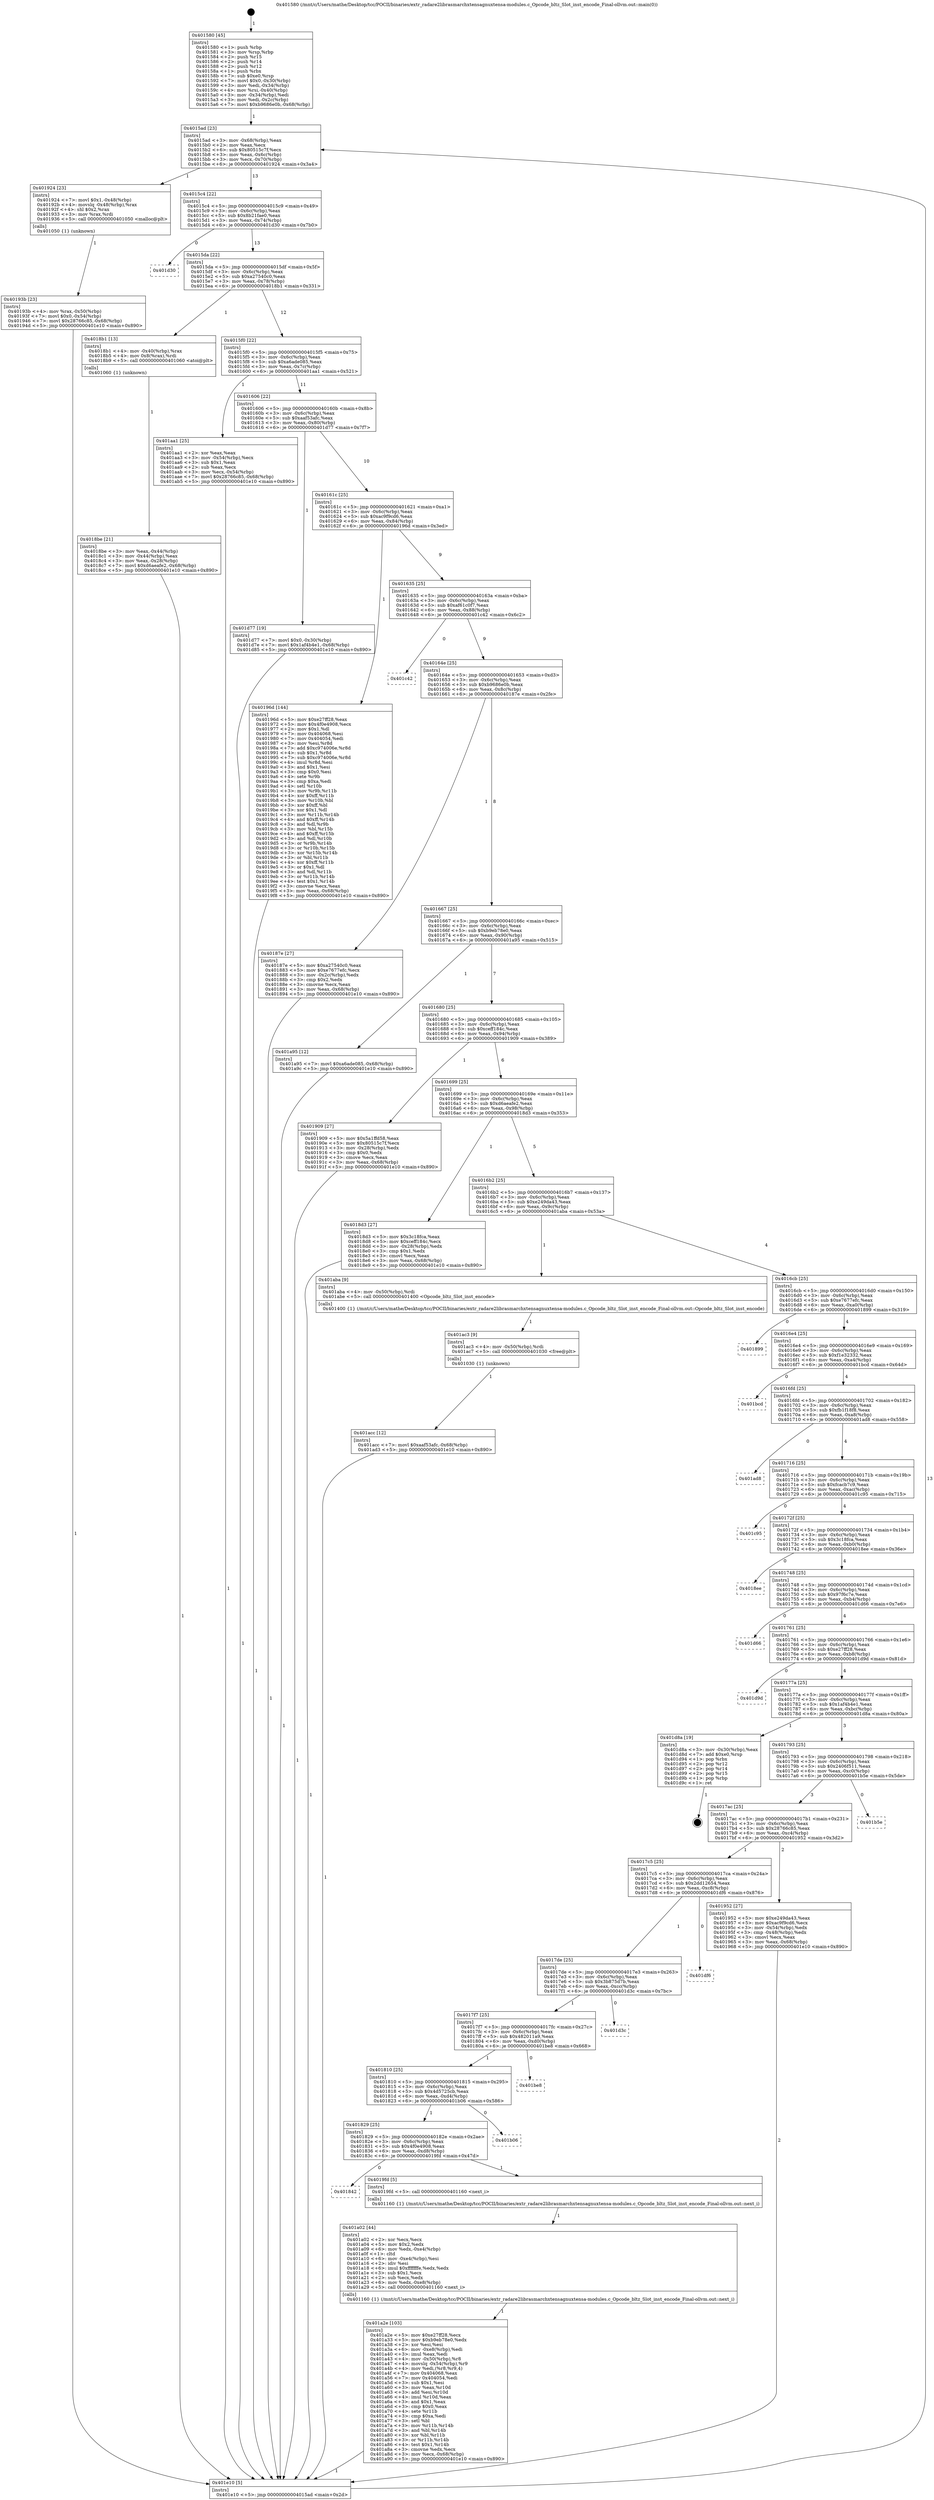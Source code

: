 digraph "0x401580" {
  label = "0x401580 (/mnt/c/Users/mathe/Desktop/tcc/POCII/binaries/extr_radare2librasmarchxtensagnuxtensa-modules.c_Opcode_bltz_Slot_inst_encode_Final-ollvm.out::main(0))"
  labelloc = "t"
  node[shape=record]

  Entry [label="",width=0.3,height=0.3,shape=circle,fillcolor=black,style=filled]
  "0x4015ad" [label="{
     0x4015ad [23]\l
     | [instrs]\l
     &nbsp;&nbsp;0x4015ad \<+3\>: mov -0x68(%rbp),%eax\l
     &nbsp;&nbsp;0x4015b0 \<+2\>: mov %eax,%ecx\l
     &nbsp;&nbsp;0x4015b2 \<+6\>: sub $0x80515c7f,%ecx\l
     &nbsp;&nbsp;0x4015b8 \<+3\>: mov %eax,-0x6c(%rbp)\l
     &nbsp;&nbsp;0x4015bb \<+3\>: mov %ecx,-0x70(%rbp)\l
     &nbsp;&nbsp;0x4015be \<+6\>: je 0000000000401924 \<main+0x3a4\>\l
  }"]
  "0x401924" [label="{
     0x401924 [23]\l
     | [instrs]\l
     &nbsp;&nbsp;0x401924 \<+7\>: movl $0x1,-0x48(%rbp)\l
     &nbsp;&nbsp;0x40192b \<+4\>: movslq -0x48(%rbp),%rax\l
     &nbsp;&nbsp;0x40192f \<+4\>: shl $0x2,%rax\l
     &nbsp;&nbsp;0x401933 \<+3\>: mov %rax,%rdi\l
     &nbsp;&nbsp;0x401936 \<+5\>: call 0000000000401050 \<malloc@plt\>\l
     | [calls]\l
     &nbsp;&nbsp;0x401050 \{1\} (unknown)\l
  }"]
  "0x4015c4" [label="{
     0x4015c4 [22]\l
     | [instrs]\l
     &nbsp;&nbsp;0x4015c4 \<+5\>: jmp 00000000004015c9 \<main+0x49\>\l
     &nbsp;&nbsp;0x4015c9 \<+3\>: mov -0x6c(%rbp),%eax\l
     &nbsp;&nbsp;0x4015cc \<+5\>: sub $0x8b21fae0,%eax\l
     &nbsp;&nbsp;0x4015d1 \<+3\>: mov %eax,-0x74(%rbp)\l
     &nbsp;&nbsp;0x4015d4 \<+6\>: je 0000000000401d30 \<main+0x7b0\>\l
  }"]
  Exit [label="",width=0.3,height=0.3,shape=circle,fillcolor=black,style=filled,peripheries=2]
  "0x401d30" [label="{
     0x401d30\l
  }", style=dashed]
  "0x4015da" [label="{
     0x4015da [22]\l
     | [instrs]\l
     &nbsp;&nbsp;0x4015da \<+5\>: jmp 00000000004015df \<main+0x5f\>\l
     &nbsp;&nbsp;0x4015df \<+3\>: mov -0x6c(%rbp),%eax\l
     &nbsp;&nbsp;0x4015e2 \<+5\>: sub $0xa27540c0,%eax\l
     &nbsp;&nbsp;0x4015e7 \<+3\>: mov %eax,-0x78(%rbp)\l
     &nbsp;&nbsp;0x4015ea \<+6\>: je 00000000004018b1 \<main+0x331\>\l
  }"]
  "0x401acc" [label="{
     0x401acc [12]\l
     | [instrs]\l
     &nbsp;&nbsp;0x401acc \<+7\>: movl $0xaaf53afc,-0x68(%rbp)\l
     &nbsp;&nbsp;0x401ad3 \<+5\>: jmp 0000000000401e10 \<main+0x890\>\l
  }"]
  "0x4018b1" [label="{
     0x4018b1 [13]\l
     | [instrs]\l
     &nbsp;&nbsp;0x4018b1 \<+4\>: mov -0x40(%rbp),%rax\l
     &nbsp;&nbsp;0x4018b5 \<+4\>: mov 0x8(%rax),%rdi\l
     &nbsp;&nbsp;0x4018b9 \<+5\>: call 0000000000401060 \<atoi@plt\>\l
     | [calls]\l
     &nbsp;&nbsp;0x401060 \{1\} (unknown)\l
  }"]
  "0x4015f0" [label="{
     0x4015f0 [22]\l
     | [instrs]\l
     &nbsp;&nbsp;0x4015f0 \<+5\>: jmp 00000000004015f5 \<main+0x75\>\l
     &nbsp;&nbsp;0x4015f5 \<+3\>: mov -0x6c(%rbp),%eax\l
     &nbsp;&nbsp;0x4015f8 \<+5\>: sub $0xa6ade085,%eax\l
     &nbsp;&nbsp;0x4015fd \<+3\>: mov %eax,-0x7c(%rbp)\l
     &nbsp;&nbsp;0x401600 \<+6\>: je 0000000000401aa1 \<main+0x521\>\l
  }"]
  "0x401ac3" [label="{
     0x401ac3 [9]\l
     | [instrs]\l
     &nbsp;&nbsp;0x401ac3 \<+4\>: mov -0x50(%rbp),%rdi\l
     &nbsp;&nbsp;0x401ac7 \<+5\>: call 0000000000401030 \<free@plt\>\l
     | [calls]\l
     &nbsp;&nbsp;0x401030 \{1\} (unknown)\l
  }"]
  "0x401aa1" [label="{
     0x401aa1 [25]\l
     | [instrs]\l
     &nbsp;&nbsp;0x401aa1 \<+2\>: xor %eax,%eax\l
     &nbsp;&nbsp;0x401aa3 \<+3\>: mov -0x54(%rbp),%ecx\l
     &nbsp;&nbsp;0x401aa6 \<+3\>: sub $0x1,%eax\l
     &nbsp;&nbsp;0x401aa9 \<+2\>: sub %eax,%ecx\l
     &nbsp;&nbsp;0x401aab \<+3\>: mov %ecx,-0x54(%rbp)\l
     &nbsp;&nbsp;0x401aae \<+7\>: movl $0x28766c85,-0x68(%rbp)\l
     &nbsp;&nbsp;0x401ab5 \<+5\>: jmp 0000000000401e10 \<main+0x890\>\l
  }"]
  "0x401606" [label="{
     0x401606 [22]\l
     | [instrs]\l
     &nbsp;&nbsp;0x401606 \<+5\>: jmp 000000000040160b \<main+0x8b\>\l
     &nbsp;&nbsp;0x40160b \<+3\>: mov -0x6c(%rbp),%eax\l
     &nbsp;&nbsp;0x40160e \<+5\>: sub $0xaaf53afc,%eax\l
     &nbsp;&nbsp;0x401613 \<+3\>: mov %eax,-0x80(%rbp)\l
     &nbsp;&nbsp;0x401616 \<+6\>: je 0000000000401d77 \<main+0x7f7\>\l
  }"]
  "0x401a2e" [label="{
     0x401a2e [103]\l
     | [instrs]\l
     &nbsp;&nbsp;0x401a2e \<+5\>: mov $0xe27ff28,%ecx\l
     &nbsp;&nbsp;0x401a33 \<+5\>: mov $0xb9eb78e0,%edx\l
     &nbsp;&nbsp;0x401a38 \<+2\>: xor %esi,%esi\l
     &nbsp;&nbsp;0x401a3a \<+6\>: mov -0xe8(%rbp),%edi\l
     &nbsp;&nbsp;0x401a40 \<+3\>: imul %eax,%edi\l
     &nbsp;&nbsp;0x401a43 \<+4\>: mov -0x50(%rbp),%r8\l
     &nbsp;&nbsp;0x401a47 \<+4\>: movslq -0x54(%rbp),%r9\l
     &nbsp;&nbsp;0x401a4b \<+4\>: mov %edi,(%r8,%r9,4)\l
     &nbsp;&nbsp;0x401a4f \<+7\>: mov 0x404068,%eax\l
     &nbsp;&nbsp;0x401a56 \<+7\>: mov 0x404054,%edi\l
     &nbsp;&nbsp;0x401a5d \<+3\>: sub $0x1,%esi\l
     &nbsp;&nbsp;0x401a60 \<+3\>: mov %eax,%r10d\l
     &nbsp;&nbsp;0x401a63 \<+3\>: add %esi,%r10d\l
     &nbsp;&nbsp;0x401a66 \<+4\>: imul %r10d,%eax\l
     &nbsp;&nbsp;0x401a6a \<+3\>: and $0x1,%eax\l
     &nbsp;&nbsp;0x401a6d \<+3\>: cmp $0x0,%eax\l
     &nbsp;&nbsp;0x401a70 \<+4\>: sete %r11b\l
     &nbsp;&nbsp;0x401a74 \<+3\>: cmp $0xa,%edi\l
     &nbsp;&nbsp;0x401a77 \<+3\>: setl %bl\l
     &nbsp;&nbsp;0x401a7a \<+3\>: mov %r11b,%r14b\l
     &nbsp;&nbsp;0x401a7d \<+3\>: and %bl,%r14b\l
     &nbsp;&nbsp;0x401a80 \<+3\>: xor %bl,%r11b\l
     &nbsp;&nbsp;0x401a83 \<+3\>: or %r11b,%r14b\l
     &nbsp;&nbsp;0x401a86 \<+4\>: test $0x1,%r14b\l
     &nbsp;&nbsp;0x401a8a \<+3\>: cmovne %edx,%ecx\l
     &nbsp;&nbsp;0x401a8d \<+3\>: mov %ecx,-0x68(%rbp)\l
     &nbsp;&nbsp;0x401a90 \<+5\>: jmp 0000000000401e10 \<main+0x890\>\l
  }"]
  "0x401d77" [label="{
     0x401d77 [19]\l
     | [instrs]\l
     &nbsp;&nbsp;0x401d77 \<+7\>: movl $0x0,-0x30(%rbp)\l
     &nbsp;&nbsp;0x401d7e \<+7\>: movl $0x1af4b4e1,-0x68(%rbp)\l
     &nbsp;&nbsp;0x401d85 \<+5\>: jmp 0000000000401e10 \<main+0x890\>\l
  }"]
  "0x40161c" [label="{
     0x40161c [25]\l
     | [instrs]\l
     &nbsp;&nbsp;0x40161c \<+5\>: jmp 0000000000401621 \<main+0xa1\>\l
     &nbsp;&nbsp;0x401621 \<+3\>: mov -0x6c(%rbp),%eax\l
     &nbsp;&nbsp;0x401624 \<+5\>: sub $0xac9f9cd6,%eax\l
     &nbsp;&nbsp;0x401629 \<+6\>: mov %eax,-0x84(%rbp)\l
     &nbsp;&nbsp;0x40162f \<+6\>: je 000000000040196d \<main+0x3ed\>\l
  }"]
  "0x401a02" [label="{
     0x401a02 [44]\l
     | [instrs]\l
     &nbsp;&nbsp;0x401a02 \<+2\>: xor %ecx,%ecx\l
     &nbsp;&nbsp;0x401a04 \<+5\>: mov $0x2,%edx\l
     &nbsp;&nbsp;0x401a09 \<+6\>: mov %edx,-0xe4(%rbp)\l
     &nbsp;&nbsp;0x401a0f \<+1\>: cltd\l
     &nbsp;&nbsp;0x401a10 \<+6\>: mov -0xe4(%rbp),%esi\l
     &nbsp;&nbsp;0x401a16 \<+2\>: idiv %esi\l
     &nbsp;&nbsp;0x401a18 \<+6\>: imul $0xfffffffe,%edx,%edx\l
     &nbsp;&nbsp;0x401a1e \<+3\>: sub $0x1,%ecx\l
     &nbsp;&nbsp;0x401a21 \<+2\>: sub %ecx,%edx\l
     &nbsp;&nbsp;0x401a23 \<+6\>: mov %edx,-0xe8(%rbp)\l
     &nbsp;&nbsp;0x401a29 \<+5\>: call 0000000000401160 \<next_i\>\l
     | [calls]\l
     &nbsp;&nbsp;0x401160 \{1\} (/mnt/c/Users/mathe/Desktop/tcc/POCII/binaries/extr_radare2librasmarchxtensagnuxtensa-modules.c_Opcode_bltz_Slot_inst_encode_Final-ollvm.out::next_i)\l
  }"]
  "0x40196d" [label="{
     0x40196d [144]\l
     | [instrs]\l
     &nbsp;&nbsp;0x40196d \<+5\>: mov $0xe27ff28,%eax\l
     &nbsp;&nbsp;0x401972 \<+5\>: mov $0x4f0e4908,%ecx\l
     &nbsp;&nbsp;0x401977 \<+2\>: mov $0x1,%dl\l
     &nbsp;&nbsp;0x401979 \<+7\>: mov 0x404068,%esi\l
     &nbsp;&nbsp;0x401980 \<+7\>: mov 0x404054,%edi\l
     &nbsp;&nbsp;0x401987 \<+3\>: mov %esi,%r8d\l
     &nbsp;&nbsp;0x40198a \<+7\>: add $0xc974006e,%r8d\l
     &nbsp;&nbsp;0x401991 \<+4\>: sub $0x1,%r8d\l
     &nbsp;&nbsp;0x401995 \<+7\>: sub $0xc974006e,%r8d\l
     &nbsp;&nbsp;0x40199c \<+4\>: imul %r8d,%esi\l
     &nbsp;&nbsp;0x4019a0 \<+3\>: and $0x1,%esi\l
     &nbsp;&nbsp;0x4019a3 \<+3\>: cmp $0x0,%esi\l
     &nbsp;&nbsp;0x4019a6 \<+4\>: sete %r9b\l
     &nbsp;&nbsp;0x4019aa \<+3\>: cmp $0xa,%edi\l
     &nbsp;&nbsp;0x4019ad \<+4\>: setl %r10b\l
     &nbsp;&nbsp;0x4019b1 \<+3\>: mov %r9b,%r11b\l
     &nbsp;&nbsp;0x4019b4 \<+4\>: xor $0xff,%r11b\l
     &nbsp;&nbsp;0x4019b8 \<+3\>: mov %r10b,%bl\l
     &nbsp;&nbsp;0x4019bb \<+3\>: xor $0xff,%bl\l
     &nbsp;&nbsp;0x4019be \<+3\>: xor $0x1,%dl\l
     &nbsp;&nbsp;0x4019c1 \<+3\>: mov %r11b,%r14b\l
     &nbsp;&nbsp;0x4019c4 \<+4\>: and $0xff,%r14b\l
     &nbsp;&nbsp;0x4019c8 \<+3\>: and %dl,%r9b\l
     &nbsp;&nbsp;0x4019cb \<+3\>: mov %bl,%r15b\l
     &nbsp;&nbsp;0x4019ce \<+4\>: and $0xff,%r15b\l
     &nbsp;&nbsp;0x4019d2 \<+3\>: and %dl,%r10b\l
     &nbsp;&nbsp;0x4019d5 \<+3\>: or %r9b,%r14b\l
     &nbsp;&nbsp;0x4019d8 \<+3\>: or %r10b,%r15b\l
     &nbsp;&nbsp;0x4019db \<+3\>: xor %r15b,%r14b\l
     &nbsp;&nbsp;0x4019de \<+3\>: or %bl,%r11b\l
     &nbsp;&nbsp;0x4019e1 \<+4\>: xor $0xff,%r11b\l
     &nbsp;&nbsp;0x4019e5 \<+3\>: or $0x1,%dl\l
     &nbsp;&nbsp;0x4019e8 \<+3\>: and %dl,%r11b\l
     &nbsp;&nbsp;0x4019eb \<+3\>: or %r11b,%r14b\l
     &nbsp;&nbsp;0x4019ee \<+4\>: test $0x1,%r14b\l
     &nbsp;&nbsp;0x4019f2 \<+3\>: cmovne %ecx,%eax\l
     &nbsp;&nbsp;0x4019f5 \<+3\>: mov %eax,-0x68(%rbp)\l
     &nbsp;&nbsp;0x4019f8 \<+5\>: jmp 0000000000401e10 \<main+0x890\>\l
  }"]
  "0x401635" [label="{
     0x401635 [25]\l
     | [instrs]\l
     &nbsp;&nbsp;0x401635 \<+5\>: jmp 000000000040163a \<main+0xba\>\l
     &nbsp;&nbsp;0x40163a \<+3\>: mov -0x6c(%rbp),%eax\l
     &nbsp;&nbsp;0x40163d \<+5\>: sub $0xaf61c0f7,%eax\l
     &nbsp;&nbsp;0x401642 \<+6\>: mov %eax,-0x88(%rbp)\l
     &nbsp;&nbsp;0x401648 \<+6\>: je 0000000000401c42 \<main+0x6c2\>\l
  }"]
  "0x401842" [label="{
     0x401842\l
  }", style=dashed]
  "0x401c42" [label="{
     0x401c42\l
  }", style=dashed]
  "0x40164e" [label="{
     0x40164e [25]\l
     | [instrs]\l
     &nbsp;&nbsp;0x40164e \<+5\>: jmp 0000000000401653 \<main+0xd3\>\l
     &nbsp;&nbsp;0x401653 \<+3\>: mov -0x6c(%rbp),%eax\l
     &nbsp;&nbsp;0x401656 \<+5\>: sub $0xb9686e0b,%eax\l
     &nbsp;&nbsp;0x40165b \<+6\>: mov %eax,-0x8c(%rbp)\l
     &nbsp;&nbsp;0x401661 \<+6\>: je 000000000040187e \<main+0x2fe\>\l
  }"]
  "0x4019fd" [label="{
     0x4019fd [5]\l
     | [instrs]\l
     &nbsp;&nbsp;0x4019fd \<+5\>: call 0000000000401160 \<next_i\>\l
     | [calls]\l
     &nbsp;&nbsp;0x401160 \{1\} (/mnt/c/Users/mathe/Desktop/tcc/POCII/binaries/extr_radare2librasmarchxtensagnuxtensa-modules.c_Opcode_bltz_Slot_inst_encode_Final-ollvm.out::next_i)\l
  }"]
  "0x40187e" [label="{
     0x40187e [27]\l
     | [instrs]\l
     &nbsp;&nbsp;0x40187e \<+5\>: mov $0xa27540c0,%eax\l
     &nbsp;&nbsp;0x401883 \<+5\>: mov $0xe7677efc,%ecx\l
     &nbsp;&nbsp;0x401888 \<+3\>: mov -0x2c(%rbp),%edx\l
     &nbsp;&nbsp;0x40188b \<+3\>: cmp $0x2,%edx\l
     &nbsp;&nbsp;0x40188e \<+3\>: cmovne %ecx,%eax\l
     &nbsp;&nbsp;0x401891 \<+3\>: mov %eax,-0x68(%rbp)\l
     &nbsp;&nbsp;0x401894 \<+5\>: jmp 0000000000401e10 \<main+0x890\>\l
  }"]
  "0x401667" [label="{
     0x401667 [25]\l
     | [instrs]\l
     &nbsp;&nbsp;0x401667 \<+5\>: jmp 000000000040166c \<main+0xec\>\l
     &nbsp;&nbsp;0x40166c \<+3\>: mov -0x6c(%rbp),%eax\l
     &nbsp;&nbsp;0x40166f \<+5\>: sub $0xb9eb78e0,%eax\l
     &nbsp;&nbsp;0x401674 \<+6\>: mov %eax,-0x90(%rbp)\l
     &nbsp;&nbsp;0x40167a \<+6\>: je 0000000000401a95 \<main+0x515\>\l
  }"]
  "0x401e10" [label="{
     0x401e10 [5]\l
     | [instrs]\l
     &nbsp;&nbsp;0x401e10 \<+5\>: jmp 00000000004015ad \<main+0x2d\>\l
  }"]
  "0x401580" [label="{
     0x401580 [45]\l
     | [instrs]\l
     &nbsp;&nbsp;0x401580 \<+1\>: push %rbp\l
     &nbsp;&nbsp;0x401581 \<+3\>: mov %rsp,%rbp\l
     &nbsp;&nbsp;0x401584 \<+2\>: push %r15\l
     &nbsp;&nbsp;0x401586 \<+2\>: push %r14\l
     &nbsp;&nbsp;0x401588 \<+2\>: push %r12\l
     &nbsp;&nbsp;0x40158a \<+1\>: push %rbx\l
     &nbsp;&nbsp;0x40158b \<+7\>: sub $0xe0,%rsp\l
     &nbsp;&nbsp;0x401592 \<+7\>: movl $0x0,-0x30(%rbp)\l
     &nbsp;&nbsp;0x401599 \<+3\>: mov %edi,-0x34(%rbp)\l
     &nbsp;&nbsp;0x40159c \<+4\>: mov %rsi,-0x40(%rbp)\l
     &nbsp;&nbsp;0x4015a0 \<+3\>: mov -0x34(%rbp),%edi\l
     &nbsp;&nbsp;0x4015a3 \<+3\>: mov %edi,-0x2c(%rbp)\l
     &nbsp;&nbsp;0x4015a6 \<+7\>: movl $0xb9686e0b,-0x68(%rbp)\l
  }"]
  "0x4018be" [label="{
     0x4018be [21]\l
     | [instrs]\l
     &nbsp;&nbsp;0x4018be \<+3\>: mov %eax,-0x44(%rbp)\l
     &nbsp;&nbsp;0x4018c1 \<+3\>: mov -0x44(%rbp),%eax\l
     &nbsp;&nbsp;0x4018c4 \<+3\>: mov %eax,-0x28(%rbp)\l
     &nbsp;&nbsp;0x4018c7 \<+7\>: movl $0xd6aeafe2,-0x68(%rbp)\l
     &nbsp;&nbsp;0x4018ce \<+5\>: jmp 0000000000401e10 \<main+0x890\>\l
  }"]
  "0x401829" [label="{
     0x401829 [25]\l
     | [instrs]\l
     &nbsp;&nbsp;0x401829 \<+5\>: jmp 000000000040182e \<main+0x2ae\>\l
     &nbsp;&nbsp;0x40182e \<+3\>: mov -0x6c(%rbp),%eax\l
     &nbsp;&nbsp;0x401831 \<+5\>: sub $0x4f0e4908,%eax\l
     &nbsp;&nbsp;0x401836 \<+6\>: mov %eax,-0xd8(%rbp)\l
     &nbsp;&nbsp;0x40183c \<+6\>: je 00000000004019fd \<main+0x47d\>\l
  }"]
  "0x401a95" [label="{
     0x401a95 [12]\l
     | [instrs]\l
     &nbsp;&nbsp;0x401a95 \<+7\>: movl $0xa6ade085,-0x68(%rbp)\l
     &nbsp;&nbsp;0x401a9c \<+5\>: jmp 0000000000401e10 \<main+0x890\>\l
  }"]
  "0x401680" [label="{
     0x401680 [25]\l
     | [instrs]\l
     &nbsp;&nbsp;0x401680 \<+5\>: jmp 0000000000401685 \<main+0x105\>\l
     &nbsp;&nbsp;0x401685 \<+3\>: mov -0x6c(%rbp),%eax\l
     &nbsp;&nbsp;0x401688 \<+5\>: sub $0xceff184c,%eax\l
     &nbsp;&nbsp;0x40168d \<+6\>: mov %eax,-0x94(%rbp)\l
     &nbsp;&nbsp;0x401693 \<+6\>: je 0000000000401909 \<main+0x389\>\l
  }"]
  "0x401b06" [label="{
     0x401b06\l
  }", style=dashed]
  "0x401909" [label="{
     0x401909 [27]\l
     | [instrs]\l
     &nbsp;&nbsp;0x401909 \<+5\>: mov $0x5a1ffd58,%eax\l
     &nbsp;&nbsp;0x40190e \<+5\>: mov $0x80515c7f,%ecx\l
     &nbsp;&nbsp;0x401913 \<+3\>: mov -0x28(%rbp),%edx\l
     &nbsp;&nbsp;0x401916 \<+3\>: cmp $0x0,%edx\l
     &nbsp;&nbsp;0x401919 \<+3\>: cmove %ecx,%eax\l
     &nbsp;&nbsp;0x40191c \<+3\>: mov %eax,-0x68(%rbp)\l
     &nbsp;&nbsp;0x40191f \<+5\>: jmp 0000000000401e10 \<main+0x890\>\l
  }"]
  "0x401699" [label="{
     0x401699 [25]\l
     | [instrs]\l
     &nbsp;&nbsp;0x401699 \<+5\>: jmp 000000000040169e \<main+0x11e\>\l
     &nbsp;&nbsp;0x40169e \<+3\>: mov -0x6c(%rbp),%eax\l
     &nbsp;&nbsp;0x4016a1 \<+5\>: sub $0xd6aeafe2,%eax\l
     &nbsp;&nbsp;0x4016a6 \<+6\>: mov %eax,-0x98(%rbp)\l
     &nbsp;&nbsp;0x4016ac \<+6\>: je 00000000004018d3 \<main+0x353\>\l
  }"]
  "0x401810" [label="{
     0x401810 [25]\l
     | [instrs]\l
     &nbsp;&nbsp;0x401810 \<+5\>: jmp 0000000000401815 \<main+0x295\>\l
     &nbsp;&nbsp;0x401815 \<+3\>: mov -0x6c(%rbp),%eax\l
     &nbsp;&nbsp;0x401818 \<+5\>: sub $0x4d5725cb,%eax\l
     &nbsp;&nbsp;0x40181d \<+6\>: mov %eax,-0xd4(%rbp)\l
     &nbsp;&nbsp;0x401823 \<+6\>: je 0000000000401b06 \<main+0x586\>\l
  }"]
  "0x4018d3" [label="{
     0x4018d3 [27]\l
     | [instrs]\l
     &nbsp;&nbsp;0x4018d3 \<+5\>: mov $0x3c18fca,%eax\l
     &nbsp;&nbsp;0x4018d8 \<+5\>: mov $0xceff184c,%ecx\l
     &nbsp;&nbsp;0x4018dd \<+3\>: mov -0x28(%rbp),%edx\l
     &nbsp;&nbsp;0x4018e0 \<+3\>: cmp $0x1,%edx\l
     &nbsp;&nbsp;0x4018e3 \<+3\>: cmovl %ecx,%eax\l
     &nbsp;&nbsp;0x4018e6 \<+3\>: mov %eax,-0x68(%rbp)\l
     &nbsp;&nbsp;0x4018e9 \<+5\>: jmp 0000000000401e10 \<main+0x890\>\l
  }"]
  "0x4016b2" [label="{
     0x4016b2 [25]\l
     | [instrs]\l
     &nbsp;&nbsp;0x4016b2 \<+5\>: jmp 00000000004016b7 \<main+0x137\>\l
     &nbsp;&nbsp;0x4016b7 \<+3\>: mov -0x6c(%rbp),%eax\l
     &nbsp;&nbsp;0x4016ba \<+5\>: sub $0xe249da43,%eax\l
     &nbsp;&nbsp;0x4016bf \<+6\>: mov %eax,-0x9c(%rbp)\l
     &nbsp;&nbsp;0x4016c5 \<+6\>: je 0000000000401aba \<main+0x53a\>\l
  }"]
  "0x40193b" [label="{
     0x40193b [23]\l
     | [instrs]\l
     &nbsp;&nbsp;0x40193b \<+4\>: mov %rax,-0x50(%rbp)\l
     &nbsp;&nbsp;0x40193f \<+7\>: movl $0x0,-0x54(%rbp)\l
     &nbsp;&nbsp;0x401946 \<+7\>: movl $0x28766c85,-0x68(%rbp)\l
     &nbsp;&nbsp;0x40194d \<+5\>: jmp 0000000000401e10 \<main+0x890\>\l
  }"]
  "0x401be8" [label="{
     0x401be8\l
  }", style=dashed]
  "0x401aba" [label="{
     0x401aba [9]\l
     | [instrs]\l
     &nbsp;&nbsp;0x401aba \<+4\>: mov -0x50(%rbp),%rdi\l
     &nbsp;&nbsp;0x401abe \<+5\>: call 0000000000401400 \<Opcode_bltz_Slot_inst_encode\>\l
     | [calls]\l
     &nbsp;&nbsp;0x401400 \{1\} (/mnt/c/Users/mathe/Desktop/tcc/POCII/binaries/extr_radare2librasmarchxtensagnuxtensa-modules.c_Opcode_bltz_Slot_inst_encode_Final-ollvm.out::Opcode_bltz_Slot_inst_encode)\l
  }"]
  "0x4016cb" [label="{
     0x4016cb [25]\l
     | [instrs]\l
     &nbsp;&nbsp;0x4016cb \<+5\>: jmp 00000000004016d0 \<main+0x150\>\l
     &nbsp;&nbsp;0x4016d0 \<+3\>: mov -0x6c(%rbp),%eax\l
     &nbsp;&nbsp;0x4016d3 \<+5\>: sub $0xe7677efc,%eax\l
     &nbsp;&nbsp;0x4016d8 \<+6\>: mov %eax,-0xa0(%rbp)\l
     &nbsp;&nbsp;0x4016de \<+6\>: je 0000000000401899 \<main+0x319\>\l
  }"]
  "0x4017f7" [label="{
     0x4017f7 [25]\l
     | [instrs]\l
     &nbsp;&nbsp;0x4017f7 \<+5\>: jmp 00000000004017fc \<main+0x27c\>\l
     &nbsp;&nbsp;0x4017fc \<+3\>: mov -0x6c(%rbp),%eax\l
     &nbsp;&nbsp;0x4017ff \<+5\>: sub $0x482011a9,%eax\l
     &nbsp;&nbsp;0x401804 \<+6\>: mov %eax,-0xd0(%rbp)\l
     &nbsp;&nbsp;0x40180a \<+6\>: je 0000000000401be8 \<main+0x668\>\l
  }"]
  "0x401899" [label="{
     0x401899\l
  }", style=dashed]
  "0x4016e4" [label="{
     0x4016e4 [25]\l
     | [instrs]\l
     &nbsp;&nbsp;0x4016e4 \<+5\>: jmp 00000000004016e9 \<main+0x169\>\l
     &nbsp;&nbsp;0x4016e9 \<+3\>: mov -0x6c(%rbp),%eax\l
     &nbsp;&nbsp;0x4016ec \<+5\>: sub $0xf1e32332,%eax\l
     &nbsp;&nbsp;0x4016f1 \<+6\>: mov %eax,-0xa4(%rbp)\l
     &nbsp;&nbsp;0x4016f7 \<+6\>: je 0000000000401bcd \<main+0x64d\>\l
  }"]
  "0x401d3c" [label="{
     0x401d3c\l
  }", style=dashed]
  "0x401bcd" [label="{
     0x401bcd\l
  }", style=dashed]
  "0x4016fd" [label="{
     0x4016fd [25]\l
     | [instrs]\l
     &nbsp;&nbsp;0x4016fd \<+5\>: jmp 0000000000401702 \<main+0x182\>\l
     &nbsp;&nbsp;0x401702 \<+3\>: mov -0x6c(%rbp),%eax\l
     &nbsp;&nbsp;0x401705 \<+5\>: sub $0xfb1f18f8,%eax\l
     &nbsp;&nbsp;0x40170a \<+6\>: mov %eax,-0xa8(%rbp)\l
     &nbsp;&nbsp;0x401710 \<+6\>: je 0000000000401ad8 \<main+0x558\>\l
  }"]
  "0x4017de" [label="{
     0x4017de [25]\l
     | [instrs]\l
     &nbsp;&nbsp;0x4017de \<+5\>: jmp 00000000004017e3 \<main+0x263\>\l
     &nbsp;&nbsp;0x4017e3 \<+3\>: mov -0x6c(%rbp),%eax\l
     &nbsp;&nbsp;0x4017e6 \<+5\>: sub $0x3b875d7b,%eax\l
     &nbsp;&nbsp;0x4017eb \<+6\>: mov %eax,-0xcc(%rbp)\l
     &nbsp;&nbsp;0x4017f1 \<+6\>: je 0000000000401d3c \<main+0x7bc\>\l
  }"]
  "0x401ad8" [label="{
     0x401ad8\l
  }", style=dashed]
  "0x401716" [label="{
     0x401716 [25]\l
     | [instrs]\l
     &nbsp;&nbsp;0x401716 \<+5\>: jmp 000000000040171b \<main+0x19b\>\l
     &nbsp;&nbsp;0x40171b \<+3\>: mov -0x6c(%rbp),%eax\l
     &nbsp;&nbsp;0x40171e \<+5\>: sub $0xfcacb7c9,%eax\l
     &nbsp;&nbsp;0x401723 \<+6\>: mov %eax,-0xac(%rbp)\l
     &nbsp;&nbsp;0x401729 \<+6\>: je 0000000000401c95 \<main+0x715\>\l
  }"]
  "0x401df6" [label="{
     0x401df6\l
  }", style=dashed]
  "0x401c95" [label="{
     0x401c95\l
  }", style=dashed]
  "0x40172f" [label="{
     0x40172f [25]\l
     | [instrs]\l
     &nbsp;&nbsp;0x40172f \<+5\>: jmp 0000000000401734 \<main+0x1b4\>\l
     &nbsp;&nbsp;0x401734 \<+3\>: mov -0x6c(%rbp),%eax\l
     &nbsp;&nbsp;0x401737 \<+5\>: sub $0x3c18fca,%eax\l
     &nbsp;&nbsp;0x40173c \<+6\>: mov %eax,-0xb0(%rbp)\l
     &nbsp;&nbsp;0x401742 \<+6\>: je 00000000004018ee \<main+0x36e\>\l
  }"]
  "0x4017c5" [label="{
     0x4017c5 [25]\l
     | [instrs]\l
     &nbsp;&nbsp;0x4017c5 \<+5\>: jmp 00000000004017ca \<main+0x24a\>\l
     &nbsp;&nbsp;0x4017ca \<+3\>: mov -0x6c(%rbp),%eax\l
     &nbsp;&nbsp;0x4017cd \<+5\>: sub $0x2dd12654,%eax\l
     &nbsp;&nbsp;0x4017d2 \<+6\>: mov %eax,-0xc8(%rbp)\l
     &nbsp;&nbsp;0x4017d8 \<+6\>: je 0000000000401df6 \<main+0x876\>\l
  }"]
  "0x4018ee" [label="{
     0x4018ee\l
  }", style=dashed]
  "0x401748" [label="{
     0x401748 [25]\l
     | [instrs]\l
     &nbsp;&nbsp;0x401748 \<+5\>: jmp 000000000040174d \<main+0x1cd\>\l
     &nbsp;&nbsp;0x40174d \<+3\>: mov -0x6c(%rbp),%eax\l
     &nbsp;&nbsp;0x401750 \<+5\>: sub $0x97f6c7e,%eax\l
     &nbsp;&nbsp;0x401755 \<+6\>: mov %eax,-0xb4(%rbp)\l
     &nbsp;&nbsp;0x40175b \<+6\>: je 0000000000401d66 \<main+0x7e6\>\l
  }"]
  "0x401952" [label="{
     0x401952 [27]\l
     | [instrs]\l
     &nbsp;&nbsp;0x401952 \<+5\>: mov $0xe249da43,%eax\l
     &nbsp;&nbsp;0x401957 \<+5\>: mov $0xac9f9cd6,%ecx\l
     &nbsp;&nbsp;0x40195c \<+3\>: mov -0x54(%rbp),%edx\l
     &nbsp;&nbsp;0x40195f \<+3\>: cmp -0x48(%rbp),%edx\l
     &nbsp;&nbsp;0x401962 \<+3\>: cmovl %ecx,%eax\l
     &nbsp;&nbsp;0x401965 \<+3\>: mov %eax,-0x68(%rbp)\l
     &nbsp;&nbsp;0x401968 \<+5\>: jmp 0000000000401e10 \<main+0x890\>\l
  }"]
  "0x401d66" [label="{
     0x401d66\l
  }", style=dashed]
  "0x401761" [label="{
     0x401761 [25]\l
     | [instrs]\l
     &nbsp;&nbsp;0x401761 \<+5\>: jmp 0000000000401766 \<main+0x1e6\>\l
     &nbsp;&nbsp;0x401766 \<+3\>: mov -0x6c(%rbp),%eax\l
     &nbsp;&nbsp;0x401769 \<+5\>: sub $0xe27ff28,%eax\l
     &nbsp;&nbsp;0x40176e \<+6\>: mov %eax,-0xb8(%rbp)\l
     &nbsp;&nbsp;0x401774 \<+6\>: je 0000000000401d9d \<main+0x81d\>\l
  }"]
  "0x4017ac" [label="{
     0x4017ac [25]\l
     | [instrs]\l
     &nbsp;&nbsp;0x4017ac \<+5\>: jmp 00000000004017b1 \<main+0x231\>\l
     &nbsp;&nbsp;0x4017b1 \<+3\>: mov -0x6c(%rbp),%eax\l
     &nbsp;&nbsp;0x4017b4 \<+5\>: sub $0x28766c85,%eax\l
     &nbsp;&nbsp;0x4017b9 \<+6\>: mov %eax,-0xc4(%rbp)\l
     &nbsp;&nbsp;0x4017bf \<+6\>: je 0000000000401952 \<main+0x3d2\>\l
  }"]
  "0x401d9d" [label="{
     0x401d9d\l
  }", style=dashed]
  "0x40177a" [label="{
     0x40177a [25]\l
     | [instrs]\l
     &nbsp;&nbsp;0x40177a \<+5\>: jmp 000000000040177f \<main+0x1ff\>\l
     &nbsp;&nbsp;0x40177f \<+3\>: mov -0x6c(%rbp),%eax\l
     &nbsp;&nbsp;0x401782 \<+5\>: sub $0x1af4b4e1,%eax\l
     &nbsp;&nbsp;0x401787 \<+6\>: mov %eax,-0xbc(%rbp)\l
     &nbsp;&nbsp;0x40178d \<+6\>: je 0000000000401d8a \<main+0x80a\>\l
  }"]
  "0x401b5e" [label="{
     0x401b5e\l
  }", style=dashed]
  "0x401d8a" [label="{
     0x401d8a [19]\l
     | [instrs]\l
     &nbsp;&nbsp;0x401d8a \<+3\>: mov -0x30(%rbp),%eax\l
     &nbsp;&nbsp;0x401d8d \<+7\>: add $0xe0,%rsp\l
     &nbsp;&nbsp;0x401d94 \<+1\>: pop %rbx\l
     &nbsp;&nbsp;0x401d95 \<+2\>: pop %r12\l
     &nbsp;&nbsp;0x401d97 \<+2\>: pop %r14\l
     &nbsp;&nbsp;0x401d99 \<+2\>: pop %r15\l
     &nbsp;&nbsp;0x401d9b \<+1\>: pop %rbp\l
     &nbsp;&nbsp;0x401d9c \<+1\>: ret\l
  }"]
  "0x401793" [label="{
     0x401793 [25]\l
     | [instrs]\l
     &nbsp;&nbsp;0x401793 \<+5\>: jmp 0000000000401798 \<main+0x218\>\l
     &nbsp;&nbsp;0x401798 \<+3\>: mov -0x6c(%rbp),%eax\l
     &nbsp;&nbsp;0x40179b \<+5\>: sub $0x2406f511,%eax\l
     &nbsp;&nbsp;0x4017a0 \<+6\>: mov %eax,-0xc0(%rbp)\l
     &nbsp;&nbsp;0x4017a6 \<+6\>: je 0000000000401b5e \<main+0x5de\>\l
  }"]
  Entry -> "0x401580" [label=" 1"]
  "0x4015ad" -> "0x401924" [label=" 1"]
  "0x4015ad" -> "0x4015c4" [label=" 13"]
  "0x401d8a" -> Exit [label=" 1"]
  "0x4015c4" -> "0x401d30" [label=" 0"]
  "0x4015c4" -> "0x4015da" [label=" 13"]
  "0x401d77" -> "0x401e10" [label=" 1"]
  "0x4015da" -> "0x4018b1" [label=" 1"]
  "0x4015da" -> "0x4015f0" [label=" 12"]
  "0x401acc" -> "0x401e10" [label=" 1"]
  "0x4015f0" -> "0x401aa1" [label=" 1"]
  "0x4015f0" -> "0x401606" [label=" 11"]
  "0x401ac3" -> "0x401acc" [label=" 1"]
  "0x401606" -> "0x401d77" [label=" 1"]
  "0x401606" -> "0x40161c" [label=" 10"]
  "0x401aba" -> "0x401ac3" [label=" 1"]
  "0x40161c" -> "0x40196d" [label=" 1"]
  "0x40161c" -> "0x401635" [label=" 9"]
  "0x401aa1" -> "0x401e10" [label=" 1"]
  "0x401635" -> "0x401c42" [label=" 0"]
  "0x401635" -> "0x40164e" [label=" 9"]
  "0x401a95" -> "0x401e10" [label=" 1"]
  "0x40164e" -> "0x40187e" [label=" 1"]
  "0x40164e" -> "0x401667" [label=" 8"]
  "0x40187e" -> "0x401e10" [label=" 1"]
  "0x401580" -> "0x4015ad" [label=" 1"]
  "0x401e10" -> "0x4015ad" [label=" 13"]
  "0x4018b1" -> "0x4018be" [label=" 1"]
  "0x4018be" -> "0x401e10" [label=" 1"]
  "0x401a2e" -> "0x401e10" [label=" 1"]
  "0x401667" -> "0x401a95" [label=" 1"]
  "0x401667" -> "0x401680" [label=" 7"]
  "0x4019fd" -> "0x401a02" [label=" 1"]
  "0x401680" -> "0x401909" [label=" 1"]
  "0x401680" -> "0x401699" [label=" 6"]
  "0x401829" -> "0x401842" [label=" 0"]
  "0x401699" -> "0x4018d3" [label=" 1"]
  "0x401699" -> "0x4016b2" [label=" 5"]
  "0x4018d3" -> "0x401e10" [label=" 1"]
  "0x401909" -> "0x401e10" [label=" 1"]
  "0x401924" -> "0x40193b" [label=" 1"]
  "0x40193b" -> "0x401e10" [label=" 1"]
  "0x401a02" -> "0x401a2e" [label=" 1"]
  "0x4016b2" -> "0x401aba" [label=" 1"]
  "0x4016b2" -> "0x4016cb" [label=" 4"]
  "0x401810" -> "0x401829" [label=" 1"]
  "0x4016cb" -> "0x401899" [label=" 0"]
  "0x4016cb" -> "0x4016e4" [label=" 4"]
  "0x401829" -> "0x4019fd" [label=" 1"]
  "0x4016e4" -> "0x401bcd" [label=" 0"]
  "0x4016e4" -> "0x4016fd" [label=" 4"]
  "0x4017f7" -> "0x401810" [label=" 1"]
  "0x4016fd" -> "0x401ad8" [label=" 0"]
  "0x4016fd" -> "0x401716" [label=" 4"]
  "0x401810" -> "0x401b06" [label=" 0"]
  "0x401716" -> "0x401c95" [label=" 0"]
  "0x401716" -> "0x40172f" [label=" 4"]
  "0x4017de" -> "0x4017f7" [label=" 1"]
  "0x40172f" -> "0x4018ee" [label=" 0"]
  "0x40172f" -> "0x401748" [label=" 4"]
  "0x4017f7" -> "0x401be8" [label=" 0"]
  "0x401748" -> "0x401d66" [label=" 0"]
  "0x401748" -> "0x401761" [label=" 4"]
  "0x4017c5" -> "0x4017de" [label=" 1"]
  "0x401761" -> "0x401d9d" [label=" 0"]
  "0x401761" -> "0x40177a" [label=" 4"]
  "0x4017de" -> "0x401d3c" [label=" 0"]
  "0x40177a" -> "0x401d8a" [label=" 1"]
  "0x40177a" -> "0x401793" [label=" 3"]
  "0x40196d" -> "0x401e10" [label=" 1"]
  "0x401793" -> "0x401b5e" [label=" 0"]
  "0x401793" -> "0x4017ac" [label=" 3"]
  "0x4017c5" -> "0x401df6" [label=" 0"]
  "0x4017ac" -> "0x401952" [label=" 2"]
  "0x4017ac" -> "0x4017c5" [label=" 1"]
  "0x401952" -> "0x401e10" [label=" 2"]
}
